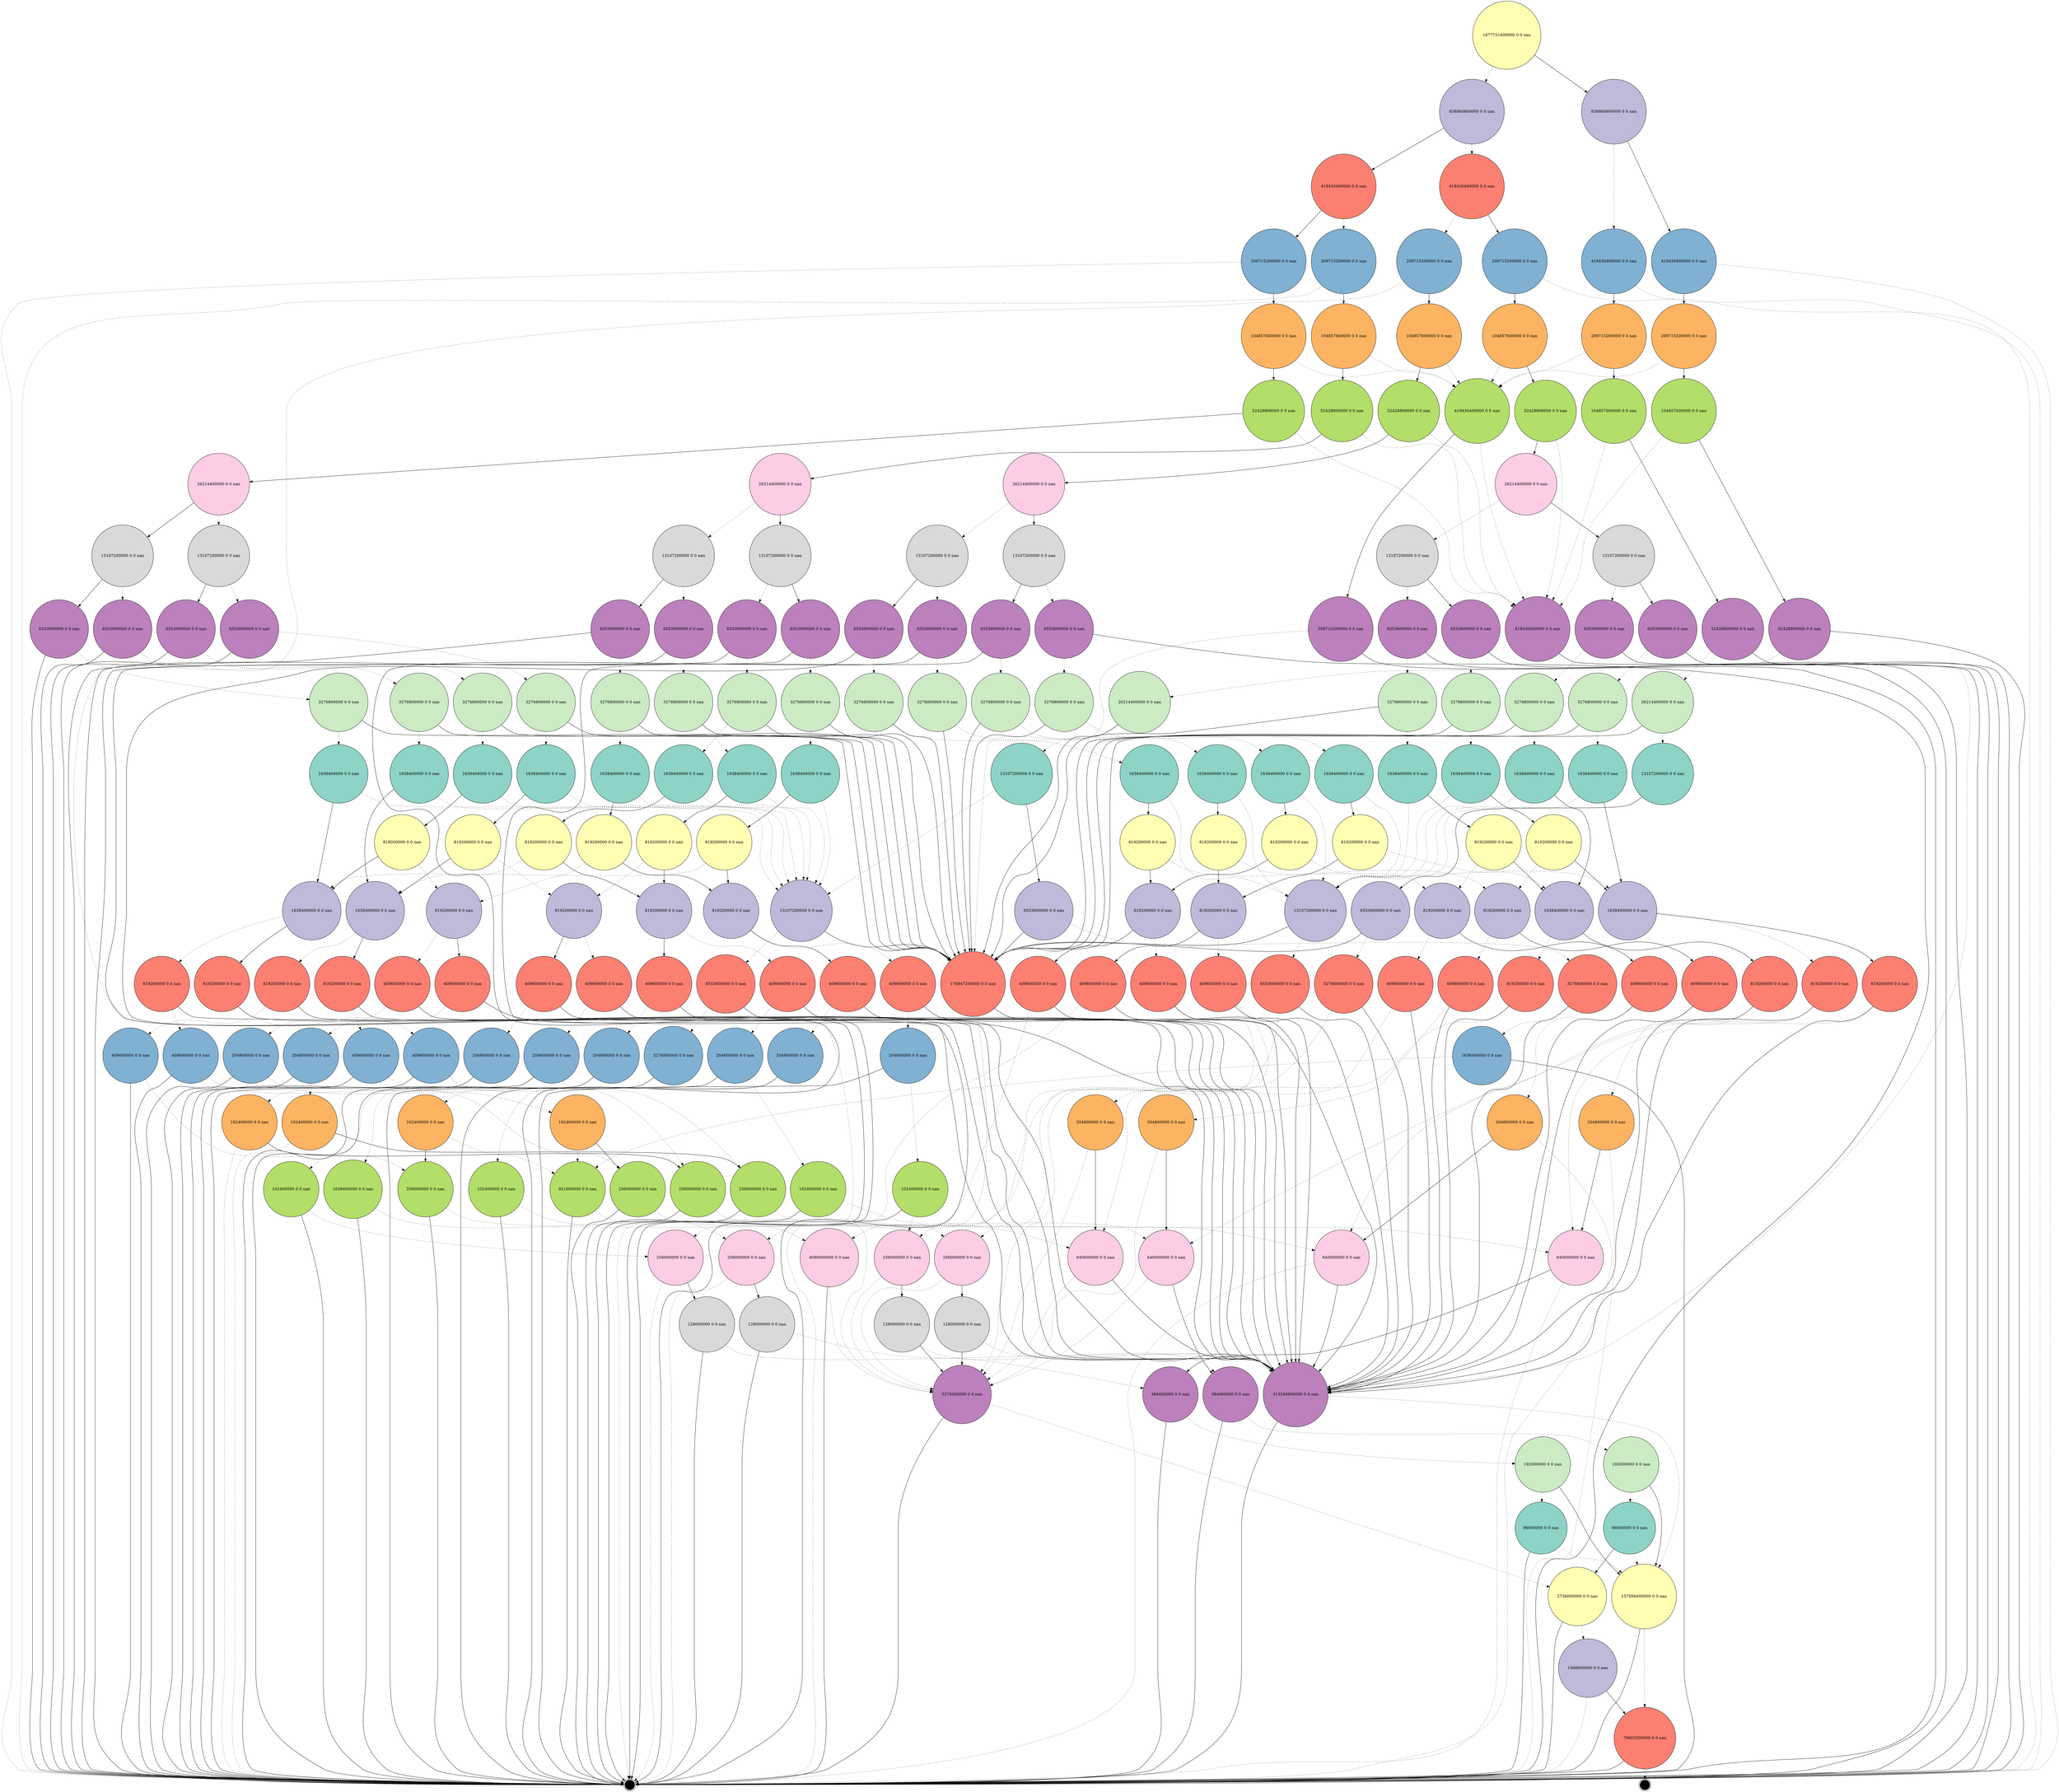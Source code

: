 digraph "" {
		node [colorscheme=set312,
		label="\N",
		shape=circle,
		style=filled
		];
{
graph [rank=same];
53738	[fillcolor=2, label="1677721600000 0 0 nan", rank=1];
}
{
graph [rank=same];
53737	[fillcolor=3, label="838860800000 0 0 nan", rank=2];
53568	[fillcolor=3, label="838860800000 0 0 nan", rank=2];
}
{
graph [rank=same];
53671	[fillcolor=4, label="419430400000 0 0 nan", rank=3];
53736	[fillcolor=4, label="419430400000 0 0 nan", rank=3];
}
{
graph [rank=same];
53567	[fillcolor=5, label="419430400000 0 0 nan", rank=4];
53735	[fillcolor=5, label="209715200000 0 0 nan", rank=4];
53707	[fillcolor=5, label="209715200000 0 0 nan", rank=4];
53626	[fillcolor=5, label="209715200000 0 0 nan", rank=4];
53557	[fillcolor=5, label="419430400000 0 0 nan", rank=4];
53670	[fillcolor=5, label="209715200000 0 0 nan", rank=4];
}
{
graph [rank=same];
53625	[fillcolor=6, label="104857600000 0 0 nan", rank=5];
53556	[fillcolor=6, label="209715200000 0 0 nan", rank=5];
53566	[fillcolor=6, label="209715200000 0 0 nan", rank=5];
53734	[fillcolor=6, label="104857600000 0 0 nan", rank=5];
53706	[fillcolor=6, label="104857600000 0 0 nan", rank=5];
53669	[fillcolor=6, label="104857600000 0 0 nan", rank=5];
}
{
graph [rank=same];
53624	[fillcolor=7, label="52428800000 0 0 nan", rank=6];
53668	[fillcolor=7, label="52428800000 0 0 nan", rank=6];
53733	[fillcolor=7, label="52428800000 0 0 nan", rank=6];
53553	[fillcolor=7, label="104857600000 0 0 nan", rank=6];
53555	[fillcolor=7, label="419430400000 0 0 nan", rank=6];
53565	[fillcolor=7, label="104857600000 0 0 nan", rank=6];
53705	[fillcolor=7, label="52428800000 0 0 nan", rank=6];
}
{
graph [rank=same];
53623	[fillcolor=8, label="26214400000 0 0 nan", rank=7];
53704	[fillcolor=8, label="26214400000 0 0 nan", rank=7];
53732	[fillcolor=8, label="26214400000 0 0 nan", rank=7];
53667	[fillcolor=8, label="26214400000 0 0 nan", rank=7];
}
{
graph [rank=same];
53703	[fillcolor=9, label="13107200000 0 0 nan", rank=8];
53622	[fillcolor=9, label="13107200000 0 0 nan", rank=8];
53731	[fillcolor=9, label="13107200000 0 0 nan", rank=8];
53684	[fillcolor=9, label="13107200000 0 0 nan", rank=8];
53599	[fillcolor=9, label="13107200000 0 0 nan", rank=8];
53666	[fillcolor=9, label="13107200000 0 0 nan", rank=8];
53657	[fillcolor=9, label="13107200000 0 0 nan", rank=8];
53722	[fillcolor=9, label="13107200000 0 0 nan", rank=8];
}
{
graph [rank=same];
53693	[fillcolor=10, label="6553600000 0 0 nan", rank=9];
53714	[fillcolor=10, label="6553600000 0 0 nan", rank=9];
53730	[fillcolor=10, label="6553600000 0 0 nan", rank=9];
53661	[fillcolor=10, label="6553600000 0 0 nan", rank=9];
53683	[fillcolor=10, label="6553600000 0 0 nan", rank=9];
53621	[fillcolor=10, label="6553600000 0 0 nan", rank=9];
53721	[fillcolor=10, label="6553600000 0 0 nan", rank=9];
53551	[fillcolor=10, label="52428800000 0 0 nan", rank=9];
53564	[fillcolor=10, label="52428800000 0 0 nan", rank=9];
53702	[fillcolor=10, label="6553600000 0 0 nan", rank=9];
53665	[fillcolor=10, label="6553600000 0 0 nan", rank=9];
53610	[fillcolor=10, label="6553600000 0 0 nan", rank=9];
53677	[fillcolor=10, label="6553600000 0 0 nan", rank=9];
53554	[fillcolor=10, label="209715200000 0 0 nan", rank=9];
53656	[fillcolor=10, label="6553600000 0 0 nan", rank=9];
53586	[fillcolor=10, label="6553600000 0 0 nan", rank=9];
53641	[fillcolor=10, label="6553600000 0 0 nan", rank=9];
53726	[fillcolor=10, label="6553600000 0 0 nan", rank=9];
53598	[fillcolor=10, label="6553600000 0 0 nan", rank=9];
53552	[fillcolor=10, label="419430400000 0 0 nan", rank=9];
}
{
graph [rank=same];
53563	[fillcolor=11, label="26214400000 0 0 nan", rank=10];
53720	[fillcolor=11, label="3276800000 0 0 nan", rank=10];
53609	[fillcolor=11, label="3276800000 0 0 nan", rank=10];
53682	[fillcolor=11, label="3276800000 0 0 nan", rank=10];
53597	[fillcolor=11, label="3276800000 0 0 nan", rank=10];
53676	[fillcolor=11, label="3276800000 0 0 nan", rank=10];
53620	[fillcolor=11, label="3276800000 0 0 nan", rank=10];
53585	[fillcolor=11, label="3276800000 0 0 nan", rank=10];
53713	[fillcolor=11, label="3276800000 0 0 nan", rank=10];
53701	[fillcolor=11, label="3276800000 0 0 nan", rank=10];
53729	[fillcolor=11, label="3276800000 0 0 nan", rank=10];
53660	[fillcolor=11, label="3276800000 0 0 nan", rank=10];
53640	[fillcolor=11, label="3276800000 0 0 nan", rank=10];
53692	[fillcolor=11, label="3276800000 0 0 nan", rank=10];
53725	[fillcolor=11, label="3276800000 0 0 nan", rank=10];
53664	[fillcolor=11, label="3276800000 0 0 nan", rank=10];
53550	[fillcolor=11, label="26214400000 0 0 nan", rank=10];
53655	[fillcolor=11, label="3276800000 0 0 nan", rank=10];
}
{
graph [rank=same];
53608	[fillcolor=1, label="1638400000 0 0 nan", rank=11];
53675	[fillcolor=1, label="1638400000 0 0 nan", rank=11];
53724	[fillcolor=1, label="1638400000 0 0 nan", rank=11];
53562	[fillcolor=1, label="13107200000 0 0 nan", rank=11];
53700	[fillcolor=1, label="1638400000 0 0 nan", rank=11];
53681	[fillcolor=1, label="1638400000 0 0 nan", rank=11];
53639	[fillcolor=1, label="1638400000 0 0 nan", rank=11];
53619	[fillcolor=1, label="1638400000 0 0 nan", rank=11];
53728	[fillcolor=1, label="1638400000 0 0 nan", rank=11];
53659	[fillcolor=1, label="1638400000 0 0 nan", rank=11];
53719	[fillcolor=1, label="1638400000 0 0 nan", rank=11];
53596	[fillcolor=1, label="1638400000 0 0 nan", rank=11];
53712	[fillcolor=1, label="1638400000 0 0 nan", rank=11];
53584	[fillcolor=1, label="1638400000 0 0 nan", rank=11];
53654	[fillcolor=1, label="1638400000 0 0 nan", rank=11];
53663	[fillcolor=1, label="1638400000 0 0 nan", rank=11];
53549	[fillcolor=1, label="13107200000 0 0 nan", rank=11];
53691	[fillcolor=1, label="1638400000 0 0 nan", rank=11];
}
{
graph [rank=same];
53711	[fillcolor=2, label="819200000 0 0 nan", rank=12];
53607	[fillcolor=2, label="819200000 0 0 nan", rank=12];
53723	[fillcolor=2, label="819200000 0 0 nan", rank=12];
53638	[fillcolor=2, label="819200000 0 0 nan", rank=12];
53727	[fillcolor=2, label="819200000 0 0 nan", rank=12];
53618	[fillcolor=2, label="819200000 0 0 nan", rank=12];
53653	[fillcolor=2, label="819200000 0 0 nan", rank=12];
53699	[fillcolor=2, label="819200000 0 0 nan", rank=12];
53662	[fillcolor=2, label="819200000 0 0 nan", rank=12];
53690	[fillcolor=2, label="819200000 0 0 nan", rank=12];
53658	[fillcolor=2, label="819200000 0 0 nan", rank=12];
53718	[fillcolor=2, label="819200000 0 0 nan", rank=12];
}
{
graph [rank=same];
53674	[fillcolor=3, label="1638400000 0 0 nan", rank=13];
53637	[fillcolor=3, label="819200000 0 0 nan", rank=13];
53561	[fillcolor=3, label="13107200000 0 0 nan", rank=13];
53652	[fillcolor=3, label="819200000 0 0 nan", rank=13];
53617	[fillcolor=3, label="819200000 0 0 nan", rank=13];
53717	[fillcolor=3, label="819200000 0 0 nan", rank=13];
53606	[fillcolor=3, label="819200000 0 0 nan", rank=13];
53583	[fillcolor=3, label="1638400000 0 0 nan", rank=13];
53548	[fillcolor=3, label="13107200000 0 0 nan", rank=13];
53689	[fillcolor=3, label="819200000 0 0 nan", rank=13];
53680	[fillcolor=3, label="1638400000 0 0 nan", rank=13];
53710	[fillcolor=3, label="819200000 0 0 nan", rank=13];
53595	[fillcolor=3, label="1638400000 0 0 nan", rank=13];
53559	[fillcolor=3, label="6553600000 0 0 nan", rank=13];
53543	[fillcolor=3, label="6553600000 0 0 nan", rank=13];
53698	[fillcolor=3, label="819200000 0 0 nan", rank=13];
}
{
graph [rank=same];
53590	[fillcolor=4, label="819200000 0 0 nan", rank=14];
53715	[fillcolor=4, label="409600000 0 0 nan", rank=14];
53575	[fillcolor=4, label="819200000 0 0 nan", rank=14];
53695	[fillcolor=4, label="409600000 0 0 nan", rank=14];
53686	[fillcolor=4, label="409600000 0 0 nan", rank=14];
53646	[fillcolor=4, label="409600000 0 0 nan", rank=14];
53651	[fillcolor=4, label="409600000 0 0 nan", rank=14];
53697	[fillcolor=4, label="409600000 0 0 nan", rank=14];
53582	[fillcolor=4, label="819200000 0 0 nan", rank=14];
53709	[fillcolor=4, label="409600000 0 0 nan", rank=14];
53636	[fillcolor=4, label="409600000 0 0 nan", rank=14];
53547	[fillcolor=4, label="6553600000 0 0 nan", rank=14];
53602	[fillcolor=4, label="409600000 0 0 nan", rank=14];
53536	[fillcolor=4, label="176947200000 0 0 nan", rank=14];
53558	[fillcolor=4, label="3276800000 0 0 nan", rank=14];
53688	[fillcolor=4, label="409600000 0 0 nan", rank=14];
53613	[fillcolor=4, label="409600000 0 0 nan", rank=14];
53631	[fillcolor=4, label="409600000 0 0 nan", rank=14];
53678	[fillcolor=4, label="819200000 0 0 nan", rank=14];
53594	[fillcolor=4, label="819200000 0 0 nan", rank=14];
53542	[fillcolor=4, label="3276800000 0 0 nan", rank=14];
53672	[fillcolor=4, label="819200000 0 0 nan", rank=14];
53716	[fillcolor=4, label="409600000 0 0 nan", rank=14];
53679	[fillcolor=4, label="819200000 0 0 nan", rank=14];
53605	[fillcolor=4, label="409600000 0 0 nan", rank=14];
53560	[fillcolor=4, label="6553600000 0 0 nan", rank=14];
53708	[fillcolor=4, label="409600000 0 0 nan", rank=14];
53616	[fillcolor=4, label="409600000 0 0 nan", rank=14];
53673	[fillcolor=4, label="819200000 0 0 nan", rank=14];
}
{
graph [rank=same];
53574	[fillcolor=5, label="409600000 0 0 nan", rank=15];
53630	[fillcolor=5, label="204800000 0 0 nan", rank=15];
53604	[fillcolor=5, label="204800000 0 0 nan", rank=15];
53601	[fillcolor=5, label="204800000 0 0 nan", rank=15];
53581	[fillcolor=5, label="409600000 0 0 nan", rank=15];
53612	[fillcolor=5, label="204800000 0 0 nan", rank=15];
53541	[fillcolor=5, label="1638400000 0 0 nan", rank=15];
53546	[fillcolor=5, label="3276800000 0 0 nan", rank=15];
53615	[fillcolor=5, label="204800000 0 0 nan", rank=15];
53635	[fillcolor=5, label="204800000 0 0 nan", rank=15];
53589	[fillcolor=5, label="409600000 0 0 nan", rank=15];
53650	[fillcolor=5, label="204800000 0 0 nan", rank=15];
53645	[fillcolor=5, label="204800000 0 0 nan", rank=15];
53593	[fillcolor=5, label="409600000 0 0 nan", rank=15];
}
{
graph [rank=same];
53600	[fillcolor=6, label="102400000 0 0 nan", rank=16];
53611	[fillcolor=6, label="102400000 0 0 nan", rank=16];
53694	[fillcolor=6, label="204800000 0 0 nan", rank=16];
53603	[fillcolor=6, label="102400000 0 0 nan", rank=16];
53614	[fillcolor=6, label="102400000 0 0 nan", rank=16];
53687	[fillcolor=6, label="204800000 0 0 nan", rank=16];
53696	[fillcolor=6, label="204800000 0 0 nan", rank=16];
53685	[fillcolor=6, label="204800000 0 0 nan", rank=16];
}
{
graph [rank=same];
53644	[fillcolor=7, label="102400000 0 0 nan", rank=17];
53545	[fillcolor=7, label="1638400000 0 0 nan", rank=17];
53540	[fillcolor=7, label="921600000 0 0 nan", rank=17];
53649	[fillcolor=7, label="102400000 0 0 nan", rank=17];
53580	[fillcolor=7, label="256000000 0 0 nan", rank=17];
53588	[fillcolor=7, label="256000000 0 0 nan", rank=17];
53573	[fillcolor=7, label="256000000 0 0 nan", rank=17];
53634	[fillcolor=7, label="102400000 0 0 nan", rank=17];
53629	[fillcolor=7, label="102400000 0 0 nan", rank=17];
53592	[fillcolor=7, label="256000000 0 0 nan", rank=17];
}
{
graph [rank=same];
53544	[fillcolor=8, label="4096000000 0 0 nan", rank=18];
53628	[fillcolor=8, label="256000000 0 0 nan", rank=18];
53643	[fillcolor=8, label="256000000 0 0 nan", rank=18];
53633	[fillcolor=8, label="256000000 0 0 nan", rank=18];
53579	[fillcolor=8, label="640000000 0 0 nan", rank=18];
53587	[fillcolor=8, label="640000000 0 0 nan", rank=18];
53648	[fillcolor=8, label="256000000 0 0 nan", rank=18];
53572	[fillcolor=8, label="640000000 0 0 nan", rank=18];
53591	[fillcolor=8, label="640000000 0 0 nan", rank=18];
}
{
graph [rank=same];
53627	[fillcolor=9, label="128000000 0 0 nan", rank=19];
53647	[fillcolor=9, label="128000000 0 0 nan", rank=19];
53632	[fillcolor=9, label="128000000 0 0 nan", rank=19];
53642	[fillcolor=9, label="128000000 0 0 nan", rank=19];
}
{
graph [rank=same];
53535	[fillcolor=10, label="315340800000 0 0 nan", rank=20];
53539	[fillcolor=10, label="5376000000 0 0 nan", rank=20];
53578	[fillcolor=10, label="384000000 0 0 nan", rank=20];
53571	[fillcolor=10, label="384000000 0 0 nan", rank=20];
}
{
graph [rank=same];
53570	[fillcolor=11, label="192000000 0 0 nan", rank=21];
53577	[fillcolor=11, label="192000000 0 0 nan", rank=21];
}
{
graph [rank=same];
53569	[fillcolor=1, label="96000000 0 0 nan", rank=22];
53576	[fillcolor=1, label="96000000 0 0 nan", rank=22];
}
{
graph [rank=same];
53538	[fillcolor=2, label="2736000000 0 0 nan", rank=23];
53534	[fillcolor=2, label="157958400000 0 0 nan", rank=23];
}
{
graph [rank=same];
53537	[fillcolor=3, label="1368000000 0 0 nan", rank=24];
}
{
graph [rank=same];
53533	[fillcolor=4, label="79663200000 0 0 nan", rank=25];
}
0	 [fillcolor=White, label=F, rank=None, shape=doublecircle];
1	 [fillcolor=White, label=T, rank=None, shape=doublecircle];
53705 -> 53552 		[style=dotted];
53705 -> 53704
53698 -> 53697 		[style=dotted];
53698 -> 53695
53718 -> 53680 		[style=dotted];
53718 -> 53717
53642 -> 53535 		[style=dotted];
53642 -> 1
53534 -> 53533 		[style=dotted];
53534 -> 1
53673 -> 53579 		[style=dotted];
53673 -> 53535
53658 -> 53606 		[style=dotted];
53658 -> 53637
53552 -> 53535 		[style=dotted];
53552 -> 1
53543 -> 53542 		[style=dotted];
53543 -> 53536
53685 -> 1 		[style=dotted];
53685 -> 53572
53632 -> 53578 		[style=dotted];
53632 -> 53539
53598 -> 53597 		[style=dotted];
53598 -> 1
53670 -> 1 		[style=dotted];
53670 -> 53669
53616 -> 53615 		[style=dotted];
53616 -> 53535
53593 -> 53592 		[style=dotted];
53593 -> 1
53726 -> 53725 		[style=dotted];
53726 -> 1
53691 -> 53561 		[style=dotted];
53691 -> 53690
53549 -> 53548 		[style=dotted];
53549 -> 53543
53592 -> 53591 		[style=dotted];
53592 -> 1
53559 -> 53558 		[style=dotted];
53559 -> 53536
53667 -> 53666 		[style=dotted];
53667 -> 53657
53655 -> 53654 		[style=dotted];
53655 -> 53536
53629 -> 53628 		[style=dotted];
53629 -> 1
53565 -> 53552 		[style=dotted];
53565 -> 53564
53571 -> 53570 		[style=dotted];
53571 -> 1
53690 -> 53689 		[style=dotted];
53690 -> 53674
53722 -> 53721 		[style=dotted];
53722 -> 53714
53662 -> 53617 		[style=dotted];
53662 -> 53652
53657 -> 53656 		[style=dotted];
53657 -> 53641
53708 -> 53628 		[style=dotted];
53708 -> 53535
53560 -> 53544 		[style=dotted];
53560 -> 53535
53663 -> 53548 		[style=dotted];
53663 -> 53662
53641 -> 53640 		[style=dotted];
53641 -> 1
53577 -> 53576 		[style=dotted];
53577 -> 53534
53605 -> 53604 		[style=dotted];
53605 -> 53535
53550 -> 53549 		[style=dotted];
53550 -> 53536
53679 -> 53591 		[style=dotted];
53679 -> 53535
53664 -> 53663 		[style=dotted];
53664 -> 53536
53586 -> 53585 		[style=dotted];
53586 -> 1
53716 -> 53648 		[style=dotted];
53716 -> 53535
53672 -> 53572 		[style=dotted];
53672 -> 53535
53656 -> 53655 		[style=dotted];
53656 -> 1
53732 -> 53731 		[style=dotted];
53732 -> 53722
53696 -> 53539 		[style=dotted];
53696 -> 53591
53634 -> 53633 		[style=dotted];
53634 -> 1
53570 -> 53569 		[style=dotted];
53570 -> 53534
53542 -> 53541 		[style=dotted];
53542 -> 53535
53595 -> 53594 		[style=dotted];
53595 -> 53590
53645 -> 53644 		[style=dotted];
53645 -> 1
53591 -> 53539 		[style=dotted];
53591 -> 53535
53710 -> 53709 		[style=dotted];
53710 -> 53708
53687 -> 53539 		[style=dotted];
53687 -> 53579
53699 -> 53698 		[style=dotted];
53699 -> 53680
53725 -> 53724 		[style=dotted];
53725 -> 53536
53594 -> 53593 		[style=dotted];
53594 -> 53535
53678 -> 53587 		[style=dotted];
53678 -> 53535
53650 -> 53649 		[style=dotted];
53650 -> 1
53631 -> 53630 		[style=dotted];
53631 -> 53535
53613 -> 53612 		[style=dotted];
53613 -> 53535
53688 -> 53687 		[style=dotted];
53688 -> 53535
53669 -> 53555 		[style=dotted];
53669 -> 53668
53666 -> 53665 		[style=dotted];
53666 -> 53661
53706 -> 53555 		[style=dotted];
53706 -> 53705
53572 -> 1 		[style=dotted];
53572 -> 53571
53537 -> 1 		[style=dotted];
53537 -> 53533
53578 -> 53577 		[style=dotted];
53578 -> 1
53654 -> 53548 		[style=dotted];
53654 -> 53653
53653 -> 53595 		[style=dotted];
53653 -> 53652
53589 -> 53588 		[style=dotted];
53589 -> 1
53554 -> 53536 		[style=dotted];
53554 -> 1
53680 -> 53679 		[style=dotted];
53680 -> 53678
53558 -> 53539 		[style=dotted];
53558 -> 53535
53599 -> 53598 		[style=dotted];
53599 -> 53586
53614 -> 53540 		[style=dotted];
53614 -> 53592
53584 -> 53548 		[style=dotted];
53584 -> 53583
53536 -> 1 		[style=dotted];
53536 -> 53535
53573 -> 53572 		[style=dotted];
53573 -> 1
53538 -> 53537 		[style=dotted];
53538 -> 1
53734 -> 53555 		[style=dotted];
53734 -> 53733
53603 -> 53540 		[style=dotted];
53603 -> 53580
53635 -> 53634 		[style=dotted];
53635 -> 1
53588 -> 53587 		[style=dotted];
53588 -> 1
53692 -> 53691 		[style=dotted];
53692 -> 53536
53694 -> 1 		[style=dotted];
53694 -> 53587
53602 -> 53601 		[style=dotted];
53602 -> 53535
53568 -> 53567 		[style=dotted];
53568 -> 53557
53712 -> 53561 		[style=dotted];
53712 -> 53711
53596 -> 53548 		[style=dotted];
53596 -> 53595
53566 -> 53555 		[style=dotted];
53566 -> 53565
53640 -> 53639 		[style=dotted];
53640 -> 53536
53736 -> 53735 		[style=dotted];
53736 -> 53707
53615 -> 53614 		[style=dotted];
53615 -> 1
53580 -> 53579 		[style=dotted];
53580 -> 1
53704 -> 53703 		[style=dotted];
53704 -> 53684
53677 -> 53676 		[style=dotted];
53677 -> 1
53610 -> 53609 		[style=dotted];
53610 -> 1
53557 -> 1 		[style=dotted];
53557 -> 53556
53546 -> 53545 		[style=dotted];
53546 -> 1
53660 -> 53659 		[style=dotted];
53660 -> 53536
53729 -> 53728 		[style=dotted];
53729 -> 53536
53701 -> 53700 		[style=dotted];
53701 -> 53536
53665 -> 53664 		[style=dotted];
53665 -> 1
53649 -> 53648 		[style=dotted];
53649 -> 1
53547 -> 53546 		[style=dotted];
53547 -> 53535
53689 -> 53688 		[style=dotted];
53689 -> 53686
53555 -> 53552 		[style=dotted];
53555 -> 53554
53626 -> 1 		[style=dotted];
53626 -> 53625
53541 -> 53540 		[style=dotted];
53541 -> 1
53702 -> 53701 		[style=dotted];
53702 -> 1
53647 -> 53535 		[style=dotted];
53647 -> 53539
53648 -> 53539 		[style=dotted];
53648 -> 53647
53556 -> 53555 		[style=dotted];
53556 -> 53553
53719 -> 53561 		[style=dotted];
53719 -> 53718
53713 -> 53712 		[style=dotted];
53713 -> 53536
53548 -> 53547 		[style=dotted];
53548 -> 53536
53587 -> 1 		[style=dotted];
53587 -> 53535
53612 -> 53611 		[style=dotted];
53612 -> 1
53581 -> 53580 		[style=dotted];
53581 -> 1
53585 -> 53584 		[style=dotted];
53585 -> 53536
53579 -> 53539 		[style=dotted];
53579 -> 53578
53659 -> 53548 		[style=dotted];
53659 -> 53658
53636 -> 53635 		[style=dotted];
53636 -> 53535
53564 -> 53563 		[style=dotted];
53564 -> 1
53551 -> 53550 		[style=dotted];
53551 -> 1
53618 -> 53617 		[style=dotted];
53618 -> 53595
53727 -> 53698 		[style=dotted];
53727 -> 53717
53721 -> 53720 		[style=dotted];
53721 -> 1
53671 -> 53670 		[style=dotted];
53671 -> 53626
53583 -> 53582 		[style=dotted];
53583 -> 53575
53553 -> 53552 		[style=dotted];
53553 -> 53551
53621 -> 53620 		[style=dotted];
53621 -> 1
53601 -> 53600 		[style=dotted];
53601 -> 1
53728 -> 53561 		[style=dotted];
53728 -> 53727
53709 -> 53633 		[style=dotted];
53709 -> 53535
53633 -> 53539 		[style=dotted];
53633 -> 53632
53619 -> 53548 		[style=dotted];
53619 -> 53618
53684 -> 53683 		[style=dotted];
53684 -> 53677
53639 -> 53548 		[style=dotted];
53639 -> 53638
53623 -> 53622 		[style=dotted];
53623 -> 53599
53683 -> 53682 		[style=dotted];
53683 -> 1
53661 -> 53660 		[style=dotted];
53661 -> 1
53638 -> 53583 		[style=dotted];
53638 -> 53637
53627 -> 53571 		[style=dotted];
53627 -> 1
53540 -> 53539 		[style=dotted];
53540 -> 1
53620 -> 53619 		[style=dotted];
53620 -> 53536
53606 -> 53605 		[style=dotted];
53606 -> 53602
53643 -> 1 		[style=dotted];
53643 -> 53642
53611 -> 1 		[style=dotted];
53611 -> 53588
53717 -> 53716 		[style=dotted];
53717 -> 53715
53707 -> 1 		[style=dotted];
53707 -> 53706
53545 -> 53544 		[style=dotted];
53545 -> 1
53723 -> 53689 		[style=dotted];
53723 -> 53710
53617 -> 53616 		[style=dotted];
53617 -> 53613
53539 -> 53538 		[style=dotted];
53539 -> 1
53652 -> 53651 		[style=dotted];
53652 -> 53646
53625 -> 53555 		[style=dotted];
53625 -> 53624
53681 -> 53561 		[style=dotted];
53681 -> 53680
53535 -> 53534 		[style=dotted];
53535 -> 1
53735 -> 1 		[style=dotted];
53735 -> 53734
53731 -> 53730 		[style=dotted];
53731 -> 53726
53730 -> 53729 		[style=dotted];
53730 -> 1
53604 -> 53603 		[style=dotted];
53604 -> 1
53582 -> 53581 		[style=dotted];
53582 -> 53535
53697 -> 53696 		[style=dotted];
53697 -> 53535
53651 -> 53650 		[style=dotted];
53651 -> 53535
53733 -> 53552 		[style=dotted];
53733 -> 53732
53628 -> 1 		[style=dotted];
53628 -> 53627
53714 -> 53713 		[style=dotted];
53714 -> 1
53676 -> 53675 		[style=dotted];
53676 -> 53536
53646 -> 53645 		[style=dotted];
53646 -> 53535
53597 -> 53596 		[style=dotted];
53597 -> 53536
53693 -> 53692 		[style=dotted];
53693 -> 1
53686 -> 53685 		[style=dotted];
53686 -> 53535
53668 -> 53552 		[style=dotted];
53668 -> 53667
53630 -> 53629 		[style=dotted];
53630 -> 1
53700 -> 53561 		[style=dotted];
53700 -> 53699
53682 -> 53681 		[style=dotted];
53682 -> 53536
53609 -> 53608 		[style=dotted];
53609 -> 53536
53576 -> 53534 		[style=dotted];
53576 -> 53538
53561 -> 53560 		[style=dotted];
53561 -> 53536
53637 -> 53636 		[style=dotted];
53637 -> 53631
53622 -> 53621 		[style=dotted];
53622 -> 53610
53562 -> 53561 		[style=dotted];
53562 -> 53559
53703 -> 53702 		[style=dotted];
53703 -> 53693
53695 -> 53694 		[style=dotted];
53695 -> 53535
53607 -> 53606 		[style=dotted];
53607 -> 53583
53738 -> 53737 		[style=dotted];
53738 -> 53568
53720 -> 53719 		[style=dotted];
53720 -> 53536
53644 -> 53643 		[style=dotted];
53644 -> 1
53575 -> 53574 		[style=dotted];
53575 -> 53535
53724 -> 53561 		[style=dotted];
53724 -> 53723
53711 -> 53674 		[style=dotted];
53711 -> 53710
53574 -> 53573 		[style=dotted];
53574 -> 1
53675 -> 53561 		[style=dotted];
53675 -> 53674
53608 -> 53548 		[style=dotted];
53608 -> 53607
53567 -> 1 		[style=dotted];
53567 -> 53566
53674 -> 53673 		[style=dotted];
53674 -> 53672
53715 -> 53643 		[style=dotted];
53715 -> 53535
53600 -> 1 		[style=dotted];
53600 -> 53573
53569 -> 53534 		[style=dotted];
53569 -> 1
53533 -> 0 		[style=dotted];
53533 -> 1
53590 -> 53589 		[style=dotted];
53590 -> 53535
53544 -> 53539 		[style=dotted];
53544 -> 1
53737 -> 53736 		[style=dotted];
53737 -> 53671
53624 -> 53552 		[style=dotted];
53624 -> 53623
53563 -> 53562 		[style=dotted];
53563 -> 53536
}